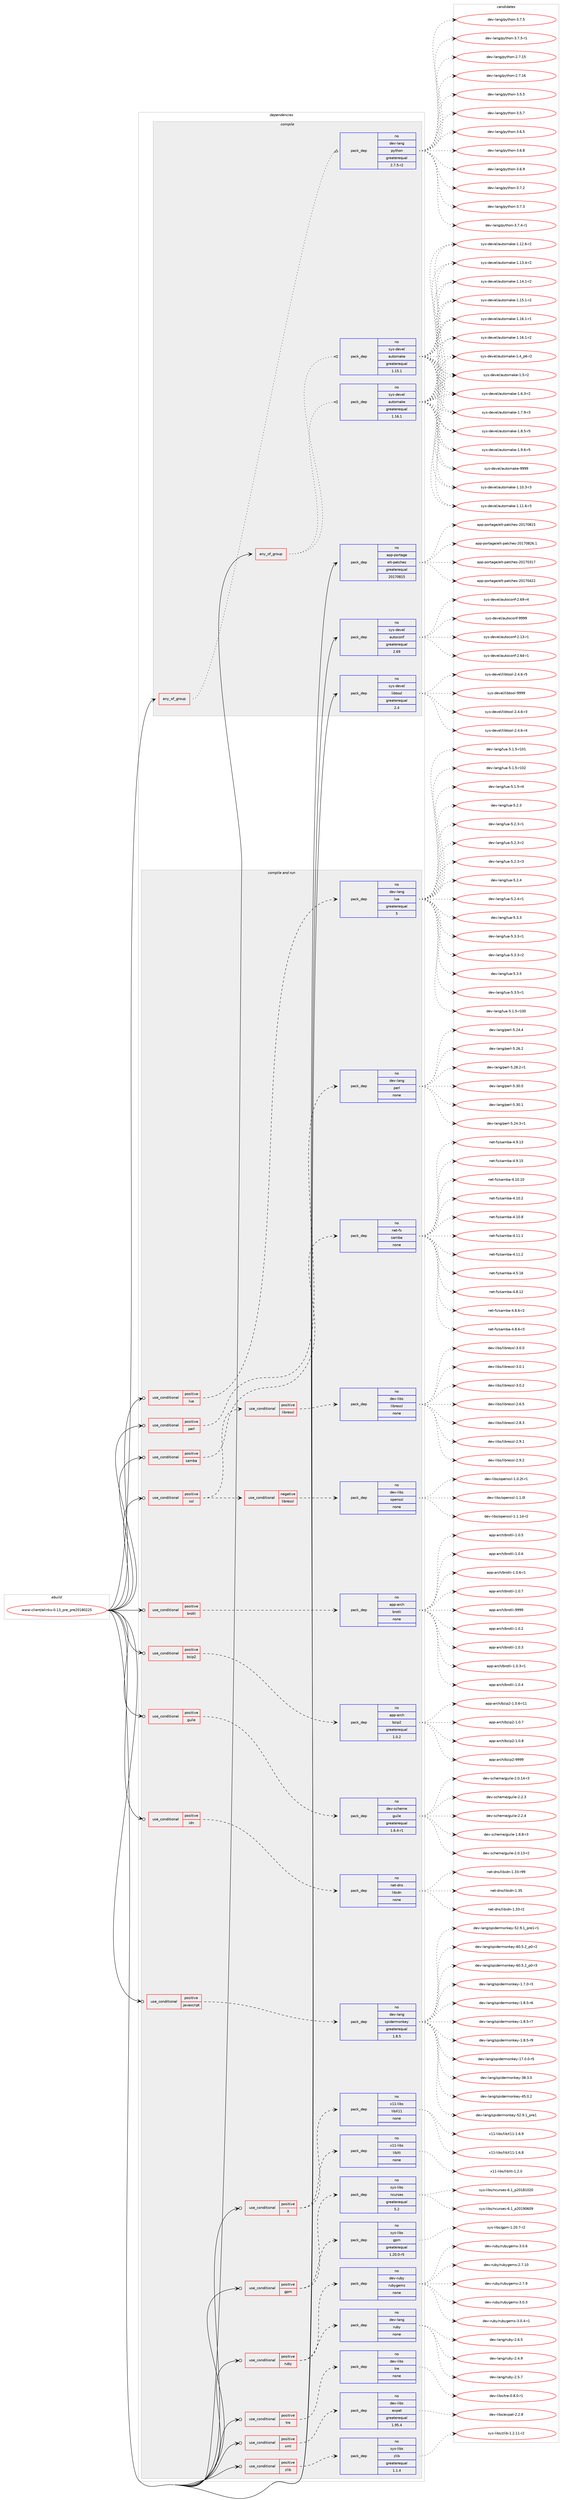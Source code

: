 digraph prolog {

# *************
# Graph options
# *************

newrank=true;
concentrate=true;
compound=true;
graph [rankdir=LR,fontname=Helvetica,fontsize=10,ranksep=1.5];#, ranksep=2.5, nodesep=0.2];
edge  [arrowhead=vee];
node  [fontname=Helvetica,fontsize=10];

# **********
# The ebuild
# **********

subgraph cluster_leftcol {
color=gray;
rank=same;
label=<<i>ebuild</i>>;
id [label="www-client/elinks-0.13_pre_pre20180225", color=red, width=4, href="../www-client/elinks-0.13_pre_pre20180225.svg"];
}

# ****************
# The dependencies
# ****************

subgraph cluster_midcol {
color=gray;
label=<<i>dependencies</i>>;
subgraph cluster_compile {
fillcolor="#eeeeee";
style=filled;
label=<<i>compile</i>>;
subgraph any15753 {
dependency906958 [label=<<TABLE BORDER="0" CELLBORDER="1" CELLSPACING="0" CELLPADDING="4"><TR><TD CELLPADDING="10">any_of_group</TD></TR></TABLE>>, shape=none, color=red];subgraph pack673259 {
dependency906959 [label=<<TABLE BORDER="0" CELLBORDER="1" CELLSPACING="0" CELLPADDING="4" WIDTH="220"><TR><TD ROWSPAN="6" CELLPADDING="30">pack_dep</TD></TR><TR><TD WIDTH="110">no</TD></TR><TR><TD>dev-lang</TD></TR><TR><TD>python</TD></TR><TR><TD>greaterequal</TD></TR><TR><TD>2.7.5-r2</TD></TR></TABLE>>, shape=none, color=blue];
}
dependency906958:e -> dependency906959:w [weight=20,style="dotted",arrowhead="oinv"];
}
id:e -> dependency906958:w [weight=20,style="solid",arrowhead="vee"];
subgraph any15754 {
dependency906960 [label=<<TABLE BORDER="0" CELLBORDER="1" CELLSPACING="0" CELLPADDING="4"><TR><TD CELLPADDING="10">any_of_group</TD></TR></TABLE>>, shape=none, color=red];subgraph pack673260 {
dependency906961 [label=<<TABLE BORDER="0" CELLBORDER="1" CELLSPACING="0" CELLPADDING="4" WIDTH="220"><TR><TD ROWSPAN="6" CELLPADDING="30">pack_dep</TD></TR><TR><TD WIDTH="110">no</TD></TR><TR><TD>sys-devel</TD></TR><TR><TD>automake</TD></TR><TR><TD>greaterequal</TD></TR><TR><TD>1.16.1</TD></TR></TABLE>>, shape=none, color=blue];
}
dependency906960:e -> dependency906961:w [weight=20,style="dotted",arrowhead="oinv"];
subgraph pack673261 {
dependency906962 [label=<<TABLE BORDER="0" CELLBORDER="1" CELLSPACING="0" CELLPADDING="4" WIDTH="220"><TR><TD ROWSPAN="6" CELLPADDING="30">pack_dep</TD></TR><TR><TD WIDTH="110">no</TD></TR><TR><TD>sys-devel</TD></TR><TR><TD>automake</TD></TR><TR><TD>greaterequal</TD></TR><TR><TD>1.15.1</TD></TR></TABLE>>, shape=none, color=blue];
}
dependency906960:e -> dependency906962:w [weight=20,style="dotted",arrowhead="oinv"];
}
id:e -> dependency906960:w [weight=20,style="solid",arrowhead="vee"];
subgraph pack673262 {
dependency906963 [label=<<TABLE BORDER="0" CELLBORDER="1" CELLSPACING="0" CELLPADDING="4" WIDTH="220"><TR><TD ROWSPAN="6" CELLPADDING="30">pack_dep</TD></TR><TR><TD WIDTH="110">no</TD></TR><TR><TD>app-portage</TD></TR><TR><TD>elt-patches</TD></TR><TR><TD>greaterequal</TD></TR><TR><TD>20170815</TD></TR></TABLE>>, shape=none, color=blue];
}
id:e -> dependency906963:w [weight=20,style="solid",arrowhead="vee"];
subgraph pack673263 {
dependency906964 [label=<<TABLE BORDER="0" CELLBORDER="1" CELLSPACING="0" CELLPADDING="4" WIDTH="220"><TR><TD ROWSPAN="6" CELLPADDING="30">pack_dep</TD></TR><TR><TD WIDTH="110">no</TD></TR><TR><TD>sys-devel</TD></TR><TR><TD>autoconf</TD></TR><TR><TD>greaterequal</TD></TR><TR><TD>2.69</TD></TR></TABLE>>, shape=none, color=blue];
}
id:e -> dependency906964:w [weight=20,style="solid",arrowhead="vee"];
subgraph pack673264 {
dependency906965 [label=<<TABLE BORDER="0" CELLBORDER="1" CELLSPACING="0" CELLPADDING="4" WIDTH="220"><TR><TD ROWSPAN="6" CELLPADDING="30">pack_dep</TD></TR><TR><TD WIDTH="110">no</TD></TR><TR><TD>sys-devel</TD></TR><TR><TD>libtool</TD></TR><TR><TD>greaterequal</TD></TR><TR><TD>2.4</TD></TR></TABLE>>, shape=none, color=blue];
}
id:e -> dependency906965:w [weight=20,style="solid",arrowhead="vee"];
}
subgraph cluster_compileandrun {
fillcolor="#eeeeee";
style=filled;
label=<<i>compile and run</i>>;
subgraph cond217378 {
dependency906966 [label=<<TABLE BORDER="0" CELLBORDER="1" CELLSPACING="0" CELLPADDING="4"><TR><TD ROWSPAN="3" CELLPADDING="10">use_conditional</TD></TR><TR><TD>positive</TD></TR><TR><TD>X</TD></TR></TABLE>>, shape=none, color=red];
subgraph pack673265 {
dependency906967 [label=<<TABLE BORDER="0" CELLBORDER="1" CELLSPACING="0" CELLPADDING="4" WIDTH="220"><TR><TD ROWSPAN="6" CELLPADDING="30">pack_dep</TD></TR><TR><TD WIDTH="110">no</TD></TR><TR><TD>x11-libs</TD></TR><TR><TD>libX11</TD></TR><TR><TD>none</TD></TR><TR><TD></TD></TR></TABLE>>, shape=none, color=blue];
}
dependency906966:e -> dependency906967:w [weight=20,style="dashed",arrowhead="vee"];
subgraph pack673266 {
dependency906968 [label=<<TABLE BORDER="0" CELLBORDER="1" CELLSPACING="0" CELLPADDING="4" WIDTH="220"><TR><TD ROWSPAN="6" CELLPADDING="30">pack_dep</TD></TR><TR><TD WIDTH="110">no</TD></TR><TR><TD>x11-libs</TD></TR><TR><TD>libXt</TD></TR><TR><TD>none</TD></TR><TR><TD></TD></TR></TABLE>>, shape=none, color=blue];
}
dependency906966:e -> dependency906968:w [weight=20,style="dashed",arrowhead="vee"];
}
id:e -> dependency906966:w [weight=20,style="solid",arrowhead="odotvee"];
subgraph cond217379 {
dependency906969 [label=<<TABLE BORDER="0" CELLBORDER="1" CELLSPACING="0" CELLPADDING="4"><TR><TD ROWSPAN="3" CELLPADDING="10">use_conditional</TD></TR><TR><TD>positive</TD></TR><TR><TD>brotli</TD></TR></TABLE>>, shape=none, color=red];
subgraph pack673267 {
dependency906970 [label=<<TABLE BORDER="0" CELLBORDER="1" CELLSPACING="0" CELLPADDING="4" WIDTH="220"><TR><TD ROWSPAN="6" CELLPADDING="30">pack_dep</TD></TR><TR><TD WIDTH="110">no</TD></TR><TR><TD>app-arch</TD></TR><TR><TD>brotli</TD></TR><TR><TD>none</TD></TR><TR><TD></TD></TR></TABLE>>, shape=none, color=blue];
}
dependency906969:e -> dependency906970:w [weight=20,style="dashed",arrowhead="vee"];
}
id:e -> dependency906969:w [weight=20,style="solid",arrowhead="odotvee"];
subgraph cond217380 {
dependency906971 [label=<<TABLE BORDER="0" CELLBORDER="1" CELLSPACING="0" CELLPADDING="4"><TR><TD ROWSPAN="3" CELLPADDING="10">use_conditional</TD></TR><TR><TD>positive</TD></TR><TR><TD>bzip2</TD></TR></TABLE>>, shape=none, color=red];
subgraph pack673268 {
dependency906972 [label=<<TABLE BORDER="0" CELLBORDER="1" CELLSPACING="0" CELLPADDING="4" WIDTH="220"><TR><TD ROWSPAN="6" CELLPADDING="30">pack_dep</TD></TR><TR><TD WIDTH="110">no</TD></TR><TR><TD>app-arch</TD></TR><TR><TD>bzip2</TD></TR><TR><TD>greaterequal</TD></TR><TR><TD>1.0.2</TD></TR></TABLE>>, shape=none, color=blue];
}
dependency906971:e -> dependency906972:w [weight=20,style="dashed",arrowhead="vee"];
}
id:e -> dependency906971:w [weight=20,style="solid",arrowhead="odotvee"];
subgraph cond217381 {
dependency906973 [label=<<TABLE BORDER="0" CELLBORDER="1" CELLSPACING="0" CELLPADDING="4"><TR><TD ROWSPAN="3" CELLPADDING="10">use_conditional</TD></TR><TR><TD>positive</TD></TR><TR><TD>gpm</TD></TR></TABLE>>, shape=none, color=red];
subgraph pack673269 {
dependency906974 [label=<<TABLE BORDER="0" CELLBORDER="1" CELLSPACING="0" CELLPADDING="4" WIDTH="220"><TR><TD ROWSPAN="6" CELLPADDING="30">pack_dep</TD></TR><TR><TD WIDTH="110">no</TD></TR><TR><TD>sys-libs</TD></TR><TR><TD>ncurses</TD></TR><TR><TD>greaterequal</TD></TR><TR><TD>5.2</TD></TR></TABLE>>, shape=none, color=blue];
}
dependency906973:e -> dependency906974:w [weight=20,style="dashed",arrowhead="vee"];
subgraph pack673270 {
dependency906975 [label=<<TABLE BORDER="0" CELLBORDER="1" CELLSPACING="0" CELLPADDING="4" WIDTH="220"><TR><TD ROWSPAN="6" CELLPADDING="30">pack_dep</TD></TR><TR><TD WIDTH="110">no</TD></TR><TR><TD>sys-libs</TD></TR><TR><TD>gpm</TD></TR><TR><TD>greaterequal</TD></TR><TR><TD>1.20.0-r5</TD></TR></TABLE>>, shape=none, color=blue];
}
dependency906973:e -> dependency906975:w [weight=20,style="dashed",arrowhead="vee"];
}
id:e -> dependency906973:w [weight=20,style="solid",arrowhead="odotvee"];
subgraph cond217382 {
dependency906976 [label=<<TABLE BORDER="0" CELLBORDER="1" CELLSPACING="0" CELLPADDING="4"><TR><TD ROWSPAN="3" CELLPADDING="10">use_conditional</TD></TR><TR><TD>positive</TD></TR><TR><TD>guile</TD></TR></TABLE>>, shape=none, color=red];
subgraph pack673271 {
dependency906977 [label=<<TABLE BORDER="0" CELLBORDER="1" CELLSPACING="0" CELLPADDING="4" WIDTH="220"><TR><TD ROWSPAN="6" CELLPADDING="30">pack_dep</TD></TR><TR><TD WIDTH="110">no</TD></TR><TR><TD>dev-scheme</TD></TR><TR><TD>guile</TD></TR><TR><TD>greaterequal</TD></TR><TR><TD>1.6.4-r1</TD></TR></TABLE>>, shape=none, color=blue];
}
dependency906976:e -> dependency906977:w [weight=20,style="dashed",arrowhead="vee"];
}
id:e -> dependency906976:w [weight=20,style="solid",arrowhead="odotvee"];
subgraph cond217383 {
dependency906978 [label=<<TABLE BORDER="0" CELLBORDER="1" CELLSPACING="0" CELLPADDING="4"><TR><TD ROWSPAN="3" CELLPADDING="10">use_conditional</TD></TR><TR><TD>positive</TD></TR><TR><TD>idn</TD></TR></TABLE>>, shape=none, color=red];
subgraph pack673272 {
dependency906979 [label=<<TABLE BORDER="0" CELLBORDER="1" CELLSPACING="0" CELLPADDING="4" WIDTH="220"><TR><TD ROWSPAN="6" CELLPADDING="30">pack_dep</TD></TR><TR><TD WIDTH="110">no</TD></TR><TR><TD>net-dns</TD></TR><TR><TD>libidn</TD></TR><TR><TD>none</TD></TR><TR><TD></TD></TR></TABLE>>, shape=none, color=blue];
}
dependency906978:e -> dependency906979:w [weight=20,style="dashed",arrowhead="vee"];
}
id:e -> dependency906978:w [weight=20,style="solid",arrowhead="odotvee"];
subgraph cond217384 {
dependency906980 [label=<<TABLE BORDER="0" CELLBORDER="1" CELLSPACING="0" CELLPADDING="4"><TR><TD ROWSPAN="3" CELLPADDING="10">use_conditional</TD></TR><TR><TD>positive</TD></TR><TR><TD>javascript</TD></TR></TABLE>>, shape=none, color=red];
subgraph pack673273 {
dependency906981 [label=<<TABLE BORDER="0" CELLBORDER="1" CELLSPACING="0" CELLPADDING="4" WIDTH="220"><TR><TD ROWSPAN="6" CELLPADDING="30">pack_dep</TD></TR><TR><TD WIDTH="110">no</TD></TR><TR><TD>dev-lang</TD></TR><TR><TD>spidermonkey</TD></TR><TR><TD>greaterequal</TD></TR><TR><TD>1.8.5</TD></TR></TABLE>>, shape=none, color=blue];
}
dependency906980:e -> dependency906981:w [weight=20,style="dashed",arrowhead="vee"];
}
id:e -> dependency906980:w [weight=20,style="solid",arrowhead="odotvee"];
subgraph cond217385 {
dependency906982 [label=<<TABLE BORDER="0" CELLBORDER="1" CELLSPACING="0" CELLPADDING="4"><TR><TD ROWSPAN="3" CELLPADDING="10">use_conditional</TD></TR><TR><TD>positive</TD></TR><TR><TD>lua</TD></TR></TABLE>>, shape=none, color=red];
subgraph pack673274 {
dependency906983 [label=<<TABLE BORDER="0" CELLBORDER="1" CELLSPACING="0" CELLPADDING="4" WIDTH="220"><TR><TD ROWSPAN="6" CELLPADDING="30">pack_dep</TD></TR><TR><TD WIDTH="110">no</TD></TR><TR><TD>dev-lang</TD></TR><TR><TD>lua</TD></TR><TR><TD>greaterequal</TD></TR><TR><TD>5</TD></TR></TABLE>>, shape=none, color=blue];
}
dependency906982:e -> dependency906983:w [weight=20,style="dashed",arrowhead="vee"];
}
id:e -> dependency906982:w [weight=20,style="solid",arrowhead="odotvee"];
subgraph cond217386 {
dependency906984 [label=<<TABLE BORDER="0" CELLBORDER="1" CELLSPACING="0" CELLPADDING="4"><TR><TD ROWSPAN="3" CELLPADDING="10">use_conditional</TD></TR><TR><TD>positive</TD></TR><TR><TD>perl</TD></TR></TABLE>>, shape=none, color=red];
subgraph pack673275 {
dependency906985 [label=<<TABLE BORDER="0" CELLBORDER="1" CELLSPACING="0" CELLPADDING="4" WIDTH="220"><TR><TD ROWSPAN="6" CELLPADDING="30">pack_dep</TD></TR><TR><TD WIDTH="110">no</TD></TR><TR><TD>dev-lang</TD></TR><TR><TD>perl</TD></TR><TR><TD>none</TD></TR><TR><TD></TD></TR></TABLE>>, shape=none, color=blue];
}
dependency906984:e -> dependency906985:w [weight=20,style="dashed",arrowhead="vee"];
}
id:e -> dependency906984:w [weight=20,style="solid",arrowhead="odotvee"];
subgraph cond217387 {
dependency906986 [label=<<TABLE BORDER="0" CELLBORDER="1" CELLSPACING="0" CELLPADDING="4"><TR><TD ROWSPAN="3" CELLPADDING="10">use_conditional</TD></TR><TR><TD>positive</TD></TR><TR><TD>ruby</TD></TR></TABLE>>, shape=none, color=red];
subgraph pack673276 {
dependency906987 [label=<<TABLE BORDER="0" CELLBORDER="1" CELLSPACING="0" CELLPADDING="4" WIDTH="220"><TR><TD ROWSPAN="6" CELLPADDING="30">pack_dep</TD></TR><TR><TD WIDTH="110">no</TD></TR><TR><TD>dev-lang</TD></TR><TR><TD>ruby</TD></TR><TR><TD>none</TD></TR><TR><TD></TD></TR></TABLE>>, shape=none, color=blue];
}
dependency906986:e -> dependency906987:w [weight=20,style="dashed",arrowhead="vee"];
subgraph pack673277 {
dependency906988 [label=<<TABLE BORDER="0" CELLBORDER="1" CELLSPACING="0" CELLPADDING="4" WIDTH="220"><TR><TD ROWSPAN="6" CELLPADDING="30">pack_dep</TD></TR><TR><TD WIDTH="110">no</TD></TR><TR><TD>dev-ruby</TD></TR><TR><TD>rubygems</TD></TR><TR><TD>none</TD></TR><TR><TD></TD></TR></TABLE>>, shape=none, color=blue];
}
dependency906986:e -> dependency906988:w [weight=20,style="dashed",arrowhead="vee"];
}
id:e -> dependency906986:w [weight=20,style="solid",arrowhead="odotvee"];
subgraph cond217388 {
dependency906989 [label=<<TABLE BORDER="0" CELLBORDER="1" CELLSPACING="0" CELLPADDING="4"><TR><TD ROWSPAN="3" CELLPADDING="10">use_conditional</TD></TR><TR><TD>positive</TD></TR><TR><TD>samba</TD></TR></TABLE>>, shape=none, color=red];
subgraph pack673278 {
dependency906990 [label=<<TABLE BORDER="0" CELLBORDER="1" CELLSPACING="0" CELLPADDING="4" WIDTH="220"><TR><TD ROWSPAN="6" CELLPADDING="30">pack_dep</TD></TR><TR><TD WIDTH="110">no</TD></TR><TR><TD>net-fs</TD></TR><TR><TD>samba</TD></TR><TR><TD>none</TD></TR><TR><TD></TD></TR></TABLE>>, shape=none, color=blue];
}
dependency906989:e -> dependency906990:w [weight=20,style="dashed",arrowhead="vee"];
}
id:e -> dependency906989:w [weight=20,style="solid",arrowhead="odotvee"];
subgraph cond217389 {
dependency906991 [label=<<TABLE BORDER="0" CELLBORDER="1" CELLSPACING="0" CELLPADDING="4"><TR><TD ROWSPAN="3" CELLPADDING="10">use_conditional</TD></TR><TR><TD>positive</TD></TR><TR><TD>ssl</TD></TR></TABLE>>, shape=none, color=red];
subgraph cond217390 {
dependency906992 [label=<<TABLE BORDER="0" CELLBORDER="1" CELLSPACING="0" CELLPADDING="4"><TR><TD ROWSPAN="3" CELLPADDING="10">use_conditional</TD></TR><TR><TD>negative</TD></TR><TR><TD>libressl</TD></TR></TABLE>>, shape=none, color=red];
subgraph pack673279 {
dependency906993 [label=<<TABLE BORDER="0" CELLBORDER="1" CELLSPACING="0" CELLPADDING="4" WIDTH="220"><TR><TD ROWSPAN="6" CELLPADDING="30">pack_dep</TD></TR><TR><TD WIDTH="110">no</TD></TR><TR><TD>dev-libs</TD></TR><TR><TD>openssl</TD></TR><TR><TD>none</TD></TR><TR><TD></TD></TR></TABLE>>, shape=none, color=blue];
}
dependency906992:e -> dependency906993:w [weight=20,style="dashed",arrowhead="vee"];
}
dependency906991:e -> dependency906992:w [weight=20,style="dashed",arrowhead="vee"];
subgraph cond217391 {
dependency906994 [label=<<TABLE BORDER="0" CELLBORDER="1" CELLSPACING="0" CELLPADDING="4"><TR><TD ROWSPAN="3" CELLPADDING="10">use_conditional</TD></TR><TR><TD>positive</TD></TR><TR><TD>libressl</TD></TR></TABLE>>, shape=none, color=red];
subgraph pack673280 {
dependency906995 [label=<<TABLE BORDER="0" CELLBORDER="1" CELLSPACING="0" CELLPADDING="4" WIDTH="220"><TR><TD ROWSPAN="6" CELLPADDING="30">pack_dep</TD></TR><TR><TD WIDTH="110">no</TD></TR><TR><TD>dev-libs</TD></TR><TR><TD>libressl</TD></TR><TR><TD>none</TD></TR><TR><TD></TD></TR></TABLE>>, shape=none, color=blue];
}
dependency906994:e -> dependency906995:w [weight=20,style="dashed",arrowhead="vee"];
}
dependency906991:e -> dependency906994:w [weight=20,style="dashed",arrowhead="vee"];
}
id:e -> dependency906991:w [weight=20,style="solid",arrowhead="odotvee"];
subgraph cond217392 {
dependency906996 [label=<<TABLE BORDER="0" CELLBORDER="1" CELLSPACING="0" CELLPADDING="4"><TR><TD ROWSPAN="3" CELLPADDING="10">use_conditional</TD></TR><TR><TD>positive</TD></TR><TR><TD>tre</TD></TR></TABLE>>, shape=none, color=red];
subgraph pack673281 {
dependency906997 [label=<<TABLE BORDER="0" CELLBORDER="1" CELLSPACING="0" CELLPADDING="4" WIDTH="220"><TR><TD ROWSPAN="6" CELLPADDING="30">pack_dep</TD></TR><TR><TD WIDTH="110">no</TD></TR><TR><TD>dev-libs</TD></TR><TR><TD>tre</TD></TR><TR><TD>none</TD></TR><TR><TD></TD></TR></TABLE>>, shape=none, color=blue];
}
dependency906996:e -> dependency906997:w [weight=20,style="dashed",arrowhead="vee"];
}
id:e -> dependency906996:w [weight=20,style="solid",arrowhead="odotvee"];
subgraph cond217393 {
dependency906998 [label=<<TABLE BORDER="0" CELLBORDER="1" CELLSPACING="0" CELLPADDING="4"><TR><TD ROWSPAN="3" CELLPADDING="10">use_conditional</TD></TR><TR><TD>positive</TD></TR><TR><TD>xml</TD></TR></TABLE>>, shape=none, color=red];
subgraph pack673282 {
dependency906999 [label=<<TABLE BORDER="0" CELLBORDER="1" CELLSPACING="0" CELLPADDING="4" WIDTH="220"><TR><TD ROWSPAN="6" CELLPADDING="30">pack_dep</TD></TR><TR><TD WIDTH="110">no</TD></TR><TR><TD>dev-libs</TD></TR><TR><TD>expat</TD></TR><TR><TD>greaterequal</TD></TR><TR><TD>1.95.4</TD></TR></TABLE>>, shape=none, color=blue];
}
dependency906998:e -> dependency906999:w [weight=20,style="dashed",arrowhead="vee"];
}
id:e -> dependency906998:w [weight=20,style="solid",arrowhead="odotvee"];
subgraph cond217394 {
dependency907000 [label=<<TABLE BORDER="0" CELLBORDER="1" CELLSPACING="0" CELLPADDING="4"><TR><TD ROWSPAN="3" CELLPADDING="10">use_conditional</TD></TR><TR><TD>positive</TD></TR><TR><TD>zlib</TD></TR></TABLE>>, shape=none, color=red];
subgraph pack673283 {
dependency907001 [label=<<TABLE BORDER="0" CELLBORDER="1" CELLSPACING="0" CELLPADDING="4" WIDTH="220"><TR><TD ROWSPAN="6" CELLPADDING="30">pack_dep</TD></TR><TR><TD WIDTH="110">no</TD></TR><TR><TD>sys-libs</TD></TR><TR><TD>zlib</TD></TR><TR><TD>greaterequal</TD></TR><TR><TD>1.1.4</TD></TR></TABLE>>, shape=none, color=blue];
}
dependency907000:e -> dependency907001:w [weight=20,style="dashed",arrowhead="vee"];
}
id:e -> dependency907000:w [weight=20,style="solid",arrowhead="odotvee"];
}
subgraph cluster_run {
fillcolor="#eeeeee";
style=filled;
label=<<i>run</i>>;
}
}

# **************
# The candidates
# **************

subgraph cluster_choices {
rank=same;
color=gray;
label=<<i>candidates</i>>;

subgraph choice673259 {
color=black;
nodesep=1;
choice10010111845108971101034711212111610411111045504655464953 [label="dev-lang/python-2.7.15", color=red, width=4,href="../dev-lang/python-2.7.15.svg"];
choice10010111845108971101034711212111610411111045504655464954 [label="dev-lang/python-2.7.16", color=red, width=4,href="../dev-lang/python-2.7.16.svg"];
choice100101118451089711010347112121116104111110455146534653 [label="dev-lang/python-3.5.5", color=red, width=4,href="../dev-lang/python-3.5.5.svg"];
choice100101118451089711010347112121116104111110455146534655 [label="dev-lang/python-3.5.7", color=red, width=4,href="../dev-lang/python-3.5.7.svg"];
choice100101118451089711010347112121116104111110455146544653 [label="dev-lang/python-3.6.5", color=red, width=4,href="../dev-lang/python-3.6.5.svg"];
choice100101118451089711010347112121116104111110455146544656 [label="dev-lang/python-3.6.8", color=red, width=4,href="../dev-lang/python-3.6.8.svg"];
choice100101118451089711010347112121116104111110455146544657 [label="dev-lang/python-3.6.9", color=red, width=4,href="../dev-lang/python-3.6.9.svg"];
choice100101118451089711010347112121116104111110455146554650 [label="dev-lang/python-3.7.2", color=red, width=4,href="../dev-lang/python-3.7.2.svg"];
choice100101118451089711010347112121116104111110455146554651 [label="dev-lang/python-3.7.3", color=red, width=4,href="../dev-lang/python-3.7.3.svg"];
choice1001011184510897110103471121211161041111104551465546524511449 [label="dev-lang/python-3.7.4-r1", color=red, width=4,href="../dev-lang/python-3.7.4-r1.svg"];
choice100101118451089711010347112121116104111110455146554653 [label="dev-lang/python-3.7.5", color=red, width=4,href="../dev-lang/python-3.7.5.svg"];
choice1001011184510897110103471121211161041111104551465546534511449 [label="dev-lang/python-3.7.5-r1", color=red, width=4,href="../dev-lang/python-3.7.5-r1.svg"];
dependency906959:e -> choice10010111845108971101034711212111610411111045504655464953:w [style=dotted,weight="100"];
dependency906959:e -> choice10010111845108971101034711212111610411111045504655464954:w [style=dotted,weight="100"];
dependency906959:e -> choice100101118451089711010347112121116104111110455146534653:w [style=dotted,weight="100"];
dependency906959:e -> choice100101118451089711010347112121116104111110455146534655:w [style=dotted,weight="100"];
dependency906959:e -> choice100101118451089711010347112121116104111110455146544653:w [style=dotted,weight="100"];
dependency906959:e -> choice100101118451089711010347112121116104111110455146544656:w [style=dotted,weight="100"];
dependency906959:e -> choice100101118451089711010347112121116104111110455146544657:w [style=dotted,weight="100"];
dependency906959:e -> choice100101118451089711010347112121116104111110455146554650:w [style=dotted,weight="100"];
dependency906959:e -> choice100101118451089711010347112121116104111110455146554651:w [style=dotted,weight="100"];
dependency906959:e -> choice1001011184510897110103471121211161041111104551465546524511449:w [style=dotted,weight="100"];
dependency906959:e -> choice100101118451089711010347112121116104111110455146554653:w [style=dotted,weight="100"];
dependency906959:e -> choice1001011184510897110103471121211161041111104551465546534511449:w [style=dotted,weight="100"];
}
subgraph choice673260 {
color=black;
nodesep=1;
choice11512111545100101118101108479711711611110997107101454946494846514511451 [label="sys-devel/automake-1.10.3-r3", color=red, width=4,href="../sys-devel/automake-1.10.3-r3.svg"];
choice11512111545100101118101108479711711611110997107101454946494946544511451 [label="sys-devel/automake-1.11.6-r3", color=red, width=4,href="../sys-devel/automake-1.11.6-r3.svg"];
choice11512111545100101118101108479711711611110997107101454946495046544511450 [label="sys-devel/automake-1.12.6-r2", color=red, width=4,href="../sys-devel/automake-1.12.6-r2.svg"];
choice11512111545100101118101108479711711611110997107101454946495146524511450 [label="sys-devel/automake-1.13.4-r2", color=red, width=4,href="../sys-devel/automake-1.13.4-r2.svg"];
choice11512111545100101118101108479711711611110997107101454946495246494511450 [label="sys-devel/automake-1.14.1-r2", color=red, width=4,href="../sys-devel/automake-1.14.1-r2.svg"];
choice11512111545100101118101108479711711611110997107101454946495346494511450 [label="sys-devel/automake-1.15.1-r2", color=red, width=4,href="../sys-devel/automake-1.15.1-r2.svg"];
choice11512111545100101118101108479711711611110997107101454946495446494511449 [label="sys-devel/automake-1.16.1-r1", color=red, width=4,href="../sys-devel/automake-1.16.1-r1.svg"];
choice11512111545100101118101108479711711611110997107101454946495446494511450 [label="sys-devel/automake-1.16.1-r2", color=red, width=4,href="../sys-devel/automake-1.16.1-r2.svg"];
choice115121115451001011181011084797117116111109971071014549465295112544511450 [label="sys-devel/automake-1.4_p6-r2", color=red, width=4,href="../sys-devel/automake-1.4_p6-r2.svg"];
choice11512111545100101118101108479711711611110997107101454946534511450 [label="sys-devel/automake-1.5-r2", color=red, width=4,href="../sys-devel/automake-1.5-r2.svg"];
choice115121115451001011181011084797117116111109971071014549465446514511450 [label="sys-devel/automake-1.6.3-r2", color=red, width=4,href="../sys-devel/automake-1.6.3-r2.svg"];
choice115121115451001011181011084797117116111109971071014549465546574511451 [label="sys-devel/automake-1.7.9-r3", color=red, width=4,href="../sys-devel/automake-1.7.9-r3.svg"];
choice115121115451001011181011084797117116111109971071014549465646534511453 [label="sys-devel/automake-1.8.5-r5", color=red, width=4,href="../sys-devel/automake-1.8.5-r5.svg"];
choice115121115451001011181011084797117116111109971071014549465746544511453 [label="sys-devel/automake-1.9.6-r5", color=red, width=4,href="../sys-devel/automake-1.9.6-r5.svg"];
choice115121115451001011181011084797117116111109971071014557575757 [label="sys-devel/automake-9999", color=red, width=4,href="../sys-devel/automake-9999.svg"];
dependency906961:e -> choice11512111545100101118101108479711711611110997107101454946494846514511451:w [style=dotted,weight="100"];
dependency906961:e -> choice11512111545100101118101108479711711611110997107101454946494946544511451:w [style=dotted,weight="100"];
dependency906961:e -> choice11512111545100101118101108479711711611110997107101454946495046544511450:w [style=dotted,weight="100"];
dependency906961:e -> choice11512111545100101118101108479711711611110997107101454946495146524511450:w [style=dotted,weight="100"];
dependency906961:e -> choice11512111545100101118101108479711711611110997107101454946495246494511450:w [style=dotted,weight="100"];
dependency906961:e -> choice11512111545100101118101108479711711611110997107101454946495346494511450:w [style=dotted,weight="100"];
dependency906961:e -> choice11512111545100101118101108479711711611110997107101454946495446494511449:w [style=dotted,weight="100"];
dependency906961:e -> choice11512111545100101118101108479711711611110997107101454946495446494511450:w [style=dotted,weight="100"];
dependency906961:e -> choice115121115451001011181011084797117116111109971071014549465295112544511450:w [style=dotted,weight="100"];
dependency906961:e -> choice11512111545100101118101108479711711611110997107101454946534511450:w [style=dotted,weight="100"];
dependency906961:e -> choice115121115451001011181011084797117116111109971071014549465446514511450:w [style=dotted,weight="100"];
dependency906961:e -> choice115121115451001011181011084797117116111109971071014549465546574511451:w [style=dotted,weight="100"];
dependency906961:e -> choice115121115451001011181011084797117116111109971071014549465646534511453:w [style=dotted,weight="100"];
dependency906961:e -> choice115121115451001011181011084797117116111109971071014549465746544511453:w [style=dotted,weight="100"];
dependency906961:e -> choice115121115451001011181011084797117116111109971071014557575757:w [style=dotted,weight="100"];
}
subgraph choice673261 {
color=black;
nodesep=1;
choice11512111545100101118101108479711711611110997107101454946494846514511451 [label="sys-devel/automake-1.10.3-r3", color=red, width=4,href="../sys-devel/automake-1.10.3-r3.svg"];
choice11512111545100101118101108479711711611110997107101454946494946544511451 [label="sys-devel/automake-1.11.6-r3", color=red, width=4,href="../sys-devel/automake-1.11.6-r3.svg"];
choice11512111545100101118101108479711711611110997107101454946495046544511450 [label="sys-devel/automake-1.12.6-r2", color=red, width=4,href="../sys-devel/automake-1.12.6-r2.svg"];
choice11512111545100101118101108479711711611110997107101454946495146524511450 [label="sys-devel/automake-1.13.4-r2", color=red, width=4,href="../sys-devel/automake-1.13.4-r2.svg"];
choice11512111545100101118101108479711711611110997107101454946495246494511450 [label="sys-devel/automake-1.14.1-r2", color=red, width=4,href="../sys-devel/automake-1.14.1-r2.svg"];
choice11512111545100101118101108479711711611110997107101454946495346494511450 [label="sys-devel/automake-1.15.1-r2", color=red, width=4,href="../sys-devel/automake-1.15.1-r2.svg"];
choice11512111545100101118101108479711711611110997107101454946495446494511449 [label="sys-devel/automake-1.16.1-r1", color=red, width=4,href="../sys-devel/automake-1.16.1-r1.svg"];
choice11512111545100101118101108479711711611110997107101454946495446494511450 [label="sys-devel/automake-1.16.1-r2", color=red, width=4,href="../sys-devel/automake-1.16.1-r2.svg"];
choice115121115451001011181011084797117116111109971071014549465295112544511450 [label="sys-devel/automake-1.4_p6-r2", color=red, width=4,href="../sys-devel/automake-1.4_p6-r2.svg"];
choice11512111545100101118101108479711711611110997107101454946534511450 [label="sys-devel/automake-1.5-r2", color=red, width=4,href="../sys-devel/automake-1.5-r2.svg"];
choice115121115451001011181011084797117116111109971071014549465446514511450 [label="sys-devel/automake-1.6.3-r2", color=red, width=4,href="../sys-devel/automake-1.6.3-r2.svg"];
choice115121115451001011181011084797117116111109971071014549465546574511451 [label="sys-devel/automake-1.7.9-r3", color=red, width=4,href="../sys-devel/automake-1.7.9-r3.svg"];
choice115121115451001011181011084797117116111109971071014549465646534511453 [label="sys-devel/automake-1.8.5-r5", color=red, width=4,href="../sys-devel/automake-1.8.5-r5.svg"];
choice115121115451001011181011084797117116111109971071014549465746544511453 [label="sys-devel/automake-1.9.6-r5", color=red, width=4,href="../sys-devel/automake-1.9.6-r5.svg"];
choice115121115451001011181011084797117116111109971071014557575757 [label="sys-devel/automake-9999", color=red, width=4,href="../sys-devel/automake-9999.svg"];
dependency906962:e -> choice11512111545100101118101108479711711611110997107101454946494846514511451:w [style=dotted,weight="100"];
dependency906962:e -> choice11512111545100101118101108479711711611110997107101454946494946544511451:w [style=dotted,weight="100"];
dependency906962:e -> choice11512111545100101118101108479711711611110997107101454946495046544511450:w [style=dotted,weight="100"];
dependency906962:e -> choice11512111545100101118101108479711711611110997107101454946495146524511450:w [style=dotted,weight="100"];
dependency906962:e -> choice11512111545100101118101108479711711611110997107101454946495246494511450:w [style=dotted,weight="100"];
dependency906962:e -> choice11512111545100101118101108479711711611110997107101454946495346494511450:w [style=dotted,weight="100"];
dependency906962:e -> choice11512111545100101118101108479711711611110997107101454946495446494511449:w [style=dotted,weight="100"];
dependency906962:e -> choice11512111545100101118101108479711711611110997107101454946495446494511450:w [style=dotted,weight="100"];
dependency906962:e -> choice115121115451001011181011084797117116111109971071014549465295112544511450:w [style=dotted,weight="100"];
dependency906962:e -> choice11512111545100101118101108479711711611110997107101454946534511450:w [style=dotted,weight="100"];
dependency906962:e -> choice115121115451001011181011084797117116111109971071014549465446514511450:w [style=dotted,weight="100"];
dependency906962:e -> choice115121115451001011181011084797117116111109971071014549465546574511451:w [style=dotted,weight="100"];
dependency906962:e -> choice115121115451001011181011084797117116111109971071014549465646534511453:w [style=dotted,weight="100"];
dependency906962:e -> choice115121115451001011181011084797117116111109971071014549465746544511453:w [style=dotted,weight="100"];
dependency906962:e -> choice115121115451001011181011084797117116111109971071014557575757:w [style=dotted,weight="100"];
}
subgraph choice673262 {
color=black;
nodesep=1;
choice97112112451121111141169710310147101108116451129711699104101115455048495548514955 [label="app-portage/elt-patches-20170317", color=red, width=4,href="../app-portage/elt-patches-20170317.svg"];
choice97112112451121111141169710310147101108116451129711699104101115455048495548525050 [label="app-portage/elt-patches-20170422", color=red, width=4,href="../app-portage/elt-patches-20170422.svg"];
choice97112112451121111141169710310147101108116451129711699104101115455048495548564953 [label="app-portage/elt-patches-20170815", color=red, width=4,href="../app-portage/elt-patches-20170815.svg"];
choice971121124511211111411697103101471011081164511297116991041011154550484955485650544649 [label="app-portage/elt-patches-20170826.1", color=red, width=4,href="../app-portage/elt-patches-20170826.1.svg"];
dependency906963:e -> choice97112112451121111141169710310147101108116451129711699104101115455048495548514955:w [style=dotted,weight="100"];
dependency906963:e -> choice97112112451121111141169710310147101108116451129711699104101115455048495548525050:w [style=dotted,weight="100"];
dependency906963:e -> choice97112112451121111141169710310147101108116451129711699104101115455048495548564953:w [style=dotted,weight="100"];
dependency906963:e -> choice971121124511211111411697103101471011081164511297116991041011154550484955485650544649:w [style=dotted,weight="100"];
}
subgraph choice673263 {
color=black;
nodesep=1;
choice1151211154510010111810110847971171161119911111010245504649514511449 [label="sys-devel/autoconf-2.13-r1", color=red, width=4,href="../sys-devel/autoconf-2.13-r1.svg"];
choice1151211154510010111810110847971171161119911111010245504654524511449 [label="sys-devel/autoconf-2.64-r1", color=red, width=4,href="../sys-devel/autoconf-2.64-r1.svg"];
choice1151211154510010111810110847971171161119911111010245504654574511452 [label="sys-devel/autoconf-2.69-r4", color=red, width=4,href="../sys-devel/autoconf-2.69-r4.svg"];
choice115121115451001011181011084797117116111991111101024557575757 [label="sys-devel/autoconf-9999", color=red, width=4,href="../sys-devel/autoconf-9999.svg"];
dependency906964:e -> choice1151211154510010111810110847971171161119911111010245504649514511449:w [style=dotted,weight="100"];
dependency906964:e -> choice1151211154510010111810110847971171161119911111010245504654524511449:w [style=dotted,weight="100"];
dependency906964:e -> choice1151211154510010111810110847971171161119911111010245504654574511452:w [style=dotted,weight="100"];
dependency906964:e -> choice115121115451001011181011084797117116111991111101024557575757:w [style=dotted,weight="100"];
}
subgraph choice673264 {
color=black;
nodesep=1;
choice1151211154510010111810110847108105981161111111084550465246544511451 [label="sys-devel/libtool-2.4.6-r3", color=red, width=4,href="../sys-devel/libtool-2.4.6-r3.svg"];
choice1151211154510010111810110847108105981161111111084550465246544511452 [label="sys-devel/libtool-2.4.6-r4", color=red, width=4,href="../sys-devel/libtool-2.4.6-r4.svg"];
choice1151211154510010111810110847108105981161111111084550465246544511453 [label="sys-devel/libtool-2.4.6-r5", color=red, width=4,href="../sys-devel/libtool-2.4.6-r5.svg"];
choice1151211154510010111810110847108105981161111111084557575757 [label="sys-devel/libtool-9999", color=red, width=4,href="../sys-devel/libtool-9999.svg"];
dependency906965:e -> choice1151211154510010111810110847108105981161111111084550465246544511451:w [style=dotted,weight="100"];
dependency906965:e -> choice1151211154510010111810110847108105981161111111084550465246544511452:w [style=dotted,weight="100"];
dependency906965:e -> choice1151211154510010111810110847108105981161111111084550465246544511453:w [style=dotted,weight="100"];
dependency906965:e -> choice1151211154510010111810110847108105981161111111084557575757:w [style=dotted,weight="100"];
}
subgraph choice673265 {
color=black;
nodesep=1;
choice120494945108105981154710810598884949454946544656 [label="x11-libs/libX11-1.6.8", color=red, width=4,href="../x11-libs/libX11-1.6.8.svg"];
choice120494945108105981154710810598884949454946544657 [label="x11-libs/libX11-1.6.9", color=red, width=4,href="../x11-libs/libX11-1.6.9.svg"];
dependency906967:e -> choice120494945108105981154710810598884949454946544656:w [style=dotted,weight="100"];
dependency906967:e -> choice120494945108105981154710810598884949454946544657:w [style=dotted,weight="100"];
}
subgraph choice673266 {
color=black;
nodesep=1;
choice12049494510810598115471081059888116454946504648 [label="x11-libs/libXt-1.2.0", color=red, width=4,href="../x11-libs/libXt-1.2.0.svg"];
dependency906968:e -> choice12049494510810598115471081059888116454946504648:w [style=dotted,weight="100"];
}
subgraph choice673267 {
color=black;
nodesep=1;
choice971121124597114991044798114111116108105454946484650 [label="app-arch/brotli-1.0.2", color=red, width=4,href="../app-arch/brotli-1.0.2.svg"];
choice971121124597114991044798114111116108105454946484651 [label="app-arch/brotli-1.0.3", color=red, width=4,href="../app-arch/brotli-1.0.3.svg"];
choice9711211245971149910447981141111161081054549464846514511449 [label="app-arch/brotli-1.0.3-r1", color=red, width=4,href="../app-arch/brotli-1.0.3-r1.svg"];
choice971121124597114991044798114111116108105454946484652 [label="app-arch/brotli-1.0.4", color=red, width=4,href="../app-arch/brotli-1.0.4.svg"];
choice971121124597114991044798114111116108105454946484653 [label="app-arch/brotli-1.0.5", color=red, width=4,href="../app-arch/brotli-1.0.5.svg"];
choice971121124597114991044798114111116108105454946484654 [label="app-arch/brotli-1.0.6", color=red, width=4,href="../app-arch/brotli-1.0.6.svg"];
choice9711211245971149910447981141111161081054549464846544511449 [label="app-arch/brotli-1.0.6-r1", color=red, width=4,href="../app-arch/brotli-1.0.6-r1.svg"];
choice971121124597114991044798114111116108105454946484655 [label="app-arch/brotli-1.0.7", color=red, width=4,href="../app-arch/brotli-1.0.7.svg"];
choice9711211245971149910447981141111161081054557575757 [label="app-arch/brotli-9999", color=red, width=4,href="../app-arch/brotli-9999.svg"];
dependency906970:e -> choice971121124597114991044798114111116108105454946484650:w [style=dotted,weight="100"];
dependency906970:e -> choice971121124597114991044798114111116108105454946484651:w [style=dotted,weight="100"];
dependency906970:e -> choice9711211245971149910447981141111161081054549464846514511449:w [style=dotted,weight="100"];
dependency906970:e -> choice971121124597114991044798114111116108105454946484652:w [style=dotted,weight="100"];
dependency906970:e -> choice971121124597114991044798114111116108105454946484653:w [style=dotted,weight="100"];
dependency906970:e -> choice971121124597114991044798114111116108105454946484654:w [style=dotted,weight="100"];
dependency906970:e -> choice9711211245971149910447981141111161081054549464846544511449:w [style=dotted,weight="100"];
dependency906970:e -> choice971121124597114991044798114111116108105454946484655:w [style=dotted,weight="100"];
dependency906970:e -> choice9711211245971149910447981141111161081054557575757:w [style=dotted,weight="100"];
}
subgraph choice673268 {
color=black;
nodesep=1;
choice97112112459711499104479812210511250454946484654451144949 [label="app-arch/bzip2-1.0.6-r11", color=red, width=4,href="../app-arch/bzip2-1.0.6-r11.svg"];
choice97112112459711499104479812210511250454946484655 [label="app-arch/bzip2-1.0.7", color=red, width=4,href="../app-arch/bzip2-1.0.7.svg"];
choice97112112459711499104479812210511250454946484656 [label="app-arch/bzip2-1.0.8", color=red, width=4,href="../app-arch/bzip2-1.0.8.svg"];
choice971121124597114991044798122105112504557575757 [label="app-arch/bzip2-9999", color=red, width=4,href="../app-arch/bzip2-9999.svg"];
dependency906972:e -> choice97112112459711499104479812210511250454946484654451144949:w [style=dotted,weight="100"];
dependency906972:e -> choice97112112459711499104479812210511250454946484655:w [style=dotted,weight="100"];
dependency906972:e -> choice97112112459711499104479812210511250454946484656:w [style=dotted,weight="100"];
dependency906972:e -> choice971121124597114991044798122105112504557575757:w [style=dotted,weight="100"];
}
subgraph choice673269 {
color=black;
nodesep=1;
choice1151211154510810598115471109911711411510111545544649951125048495649485048 [label="sys-libs/ncurses-6.1_p20181020", color=red, width=4,href="../sys-libs/ncurses-6.1_p20181020.svg"];
choice1151211154510810598115471109911711411510111545544649951125048495748544857 [label="sys-libs/ncurses-6.1_p20190609", color=red, width=4,href="../sys-libs/ncurses-6.1_p20190609.svg"];
dependency906974:e -> choice1151211154510810598115471109911711411510111545544649951125048495649485048:w [style=dotted,weight="100"];
dependency906974:e -> choice1151211154510810598115471109911711411510111545544649951125048495748544857:w [style=dotted,weight="100"];
}
subgraph choice673270 {
color=black;
nodesep=1;
choice115121115451081059811547103112109454946504846554511450 [label="sys-libs/gpm-1.20.7-r2", color=red, width=4,href="../sys-libs/gpm-1.20.7-r2.svg"];
dependency906975:e -> choice115121115451081059811547103112109454946504846554511450:w [style=dotted,weight="100"];
}
subgraph choice673271 {
color=black;
nodesep=1;
choice1001011184511599104101109101471031171051081014549465646564511451 [label="dev-scheme/guile-1.8.8-r3", color=red, width=4,href="../dev-scheme/guile-1.8.8-r3.svg"];
choice100101118451159910410110910147103117105108101455046484649514511450 [label="dev-scheme/guile-2.0.13-r2", color=red, width=4,href="../dev-scheme/guile-2.0.13-r2.svg"];
choice100101118451159910410110910147103117105108101455046484649524511451 [label="dev-scheme/guile-2.0.14-r3", color=red, width=4,href="../dev-scheme/guile-2.0.14-r3.svg"];
choice100101118451159910410110910147103117105108101455046504651 [label="dev-scheme/guile-2.2.3", color=red, width=4,href="../dev-scheme/guile-2.2.3.svg"];
choice100101118451159910410110910147103117105108101455046504652 [label="dev-scheme/guile-2.2.4", color=red, width=4,href="../dev-scheme/guile-2.2.4.svg"];
dependency906977:e -> choice1001011184511599104101109101471031171051081014549465646564511451:w [style=dotted,weight="100"];
dependency906977:e -> choice100101118451159910410110910147103117105108101455046484649514511450:w [style=dotted,weight="100"];
dependency906977:e -> choice100101118451159910410110910147103117105108101455046484649524511451:w [style=dotted,weight="100"];
dependency906977:e -> choice100101118451159910410110910147103117105108101455046504651:w [style=dotted,weight="100"];
dependency906977:e -> choice100101118451159910410110910147103117105108101455046504652:w [style=dotted,weight="100"];
}
subgraph choice673272 {
color=black;
nodesep=1;
choice11010111645100110115471081059810510011045494651514511450 [label="net-dns/libidn-1.33-r2", color=red, width=4,href="../net-dns/libidn-1.33-r2.svg"];
choice1101011164510011011547108105981051001104549465151451145757 [label="net-dns/libidn-1.33-r99", color=red, width=4,href="../net-dns/libidn-1.33-r99.svg"];
choice1101011164510011011547108105981051001104549465153 [label="net-dns/libidn-1.35", color=red, width=4,href="../net-dns/libidn-1.35.svg"];
dependency906979:e -> choice11010111645100110115471081059810510011045494651514511450:w [style=dotted,weight="100"];
dependency906979:e -> choice1101011164510011011547108105981051001104549465151451145757:w [style=dotted,weight="100"];
dependency906979:e -> choice1101011164510011011547108105981051001104549465153:w [style=dotted,weight="100"];
}
subgraph choice673273 {
color=black;
nodesep=1;
choice1001011184510897110103471151121051001011141091111101071011214549465546484511451 [label="dev-lang/spidermonkey-1.7.0-r3", color=red, width=4,href="../dev-lang/spidermonkey-1.7.0-r3.svg"];
choice1001011184510897110103471151121051001011141091111101071011214549465646534511454 [label="dev-lang/spidermonkey-1.8.5-r6", color=red, width=4,href="../dev-lang/spidermonkey-1.8.5-r6.svg"];
choice1001011184510897110103471151121051001011141091111101071011214549465646534511455 [label="dev-lang/spidermonkey-1.8.5-r7", color=red, width=4,href="../dev-lang/spidermonkey-1.8.5-r7.svg"];
choice1001011184510897110103471151121051001011141091111101071011214549465646534511457 [label="dev-lang/spidermonkey-1.8.5-r9", color=red, width=4,href="../dev-lang/spidermonkey-1.8.5-r9.svg"];
choice100101118451089711010347115112105100101114109111110107101121454955464846484511453 [label="dev-lang/spidermonkey-17.0.0-r5", color=red, width=4,href="../dev-lang/spidermonkey-17.0.0-r5.svg"];
choice10010111845108971101034711511210510010111410911111010710112145515646514648 [label="dev-lang/spidermonkey-38.3.0", color=red, width=4,href="../dev-lang/spidermonkey-38.3.0.svg"];
choice10010111845108971101034711511210510010111410911111010710112145525346484650 [label="dev-lang/spidermonkey-45.0.2", color=red, width=4,href="../dev-lang/spidermonkey-45.0.2.svg"];
choice100101118451089711010347115112105100101114109111110107101121455350465746499511211410149 [label="dev-lang/spidermonkey-52.9.1_pre1", color=red, width=4,href="../dev-lang/spidermonkey-52.9.1_pre1.svg"];
choice1001011184510897110103471151121051001011141091111101071011214553504657464995112114101494511449 [label="dev-lang/spidermonkey-52.9.1_pre1-r1", color=red, width=4,href="../dev-lang/spidermonkey-52.9.1_pre1-r1.svg"];
choice1001011184510897110103471151121051001011141091111101071011214554484653465095112484511450 [label="dev-lang/spidermonkey-60.5.2_p0-r2", color=red, width=4,href="../dev-lang/spidermonkey-60.5.2_p0-r2.svg"];
choice1001011184510897110103471151121051001011141091111101071011214554484653465095112484511451 [label="dev-lang/spidermonkey-60.5.2_p0-r3", color=red, width=4,href="../dev-lang/spidermonkey-60.5.2_p0-r3.svg"];
dependency906981:e -> choice1001011184510897110103471151121051001011141091111101071011214549465546484511451:w [style=dotted,weight="100"];
dependency906981:e -> choice1001011184510897110103471151121051001011141091111101071011214549465646534511454:w [style=dotted,weight="100"];
dependency906981:e -> choice1001011184510897110103471151121051001011141091111101071011214549465646534511455:w [style=dotted,weight="100"];
dependency906981:e -> choice1001011184510897110103471151121051001011141091111101071011214549465646534511457:w [style=dotted,weight="100"];
dependency906981:e -> choice100101118451089711010347115112105100101114109111110107101121454955464846484511453:w [style=dotted,weight="100"];
dependency906981:e -> choice10010111845108971101034711511210510010111410911111010710112145515646514648:w [style=dotted,weight="100"];
dependency906981:e -> choice10010111845108971101034711511210510010111410911111010710112145525346484650:w [style=dotted,weight="100"];
dependency906981:e -> choice100101118451089711010347115112105100101114109111110107101121455350465746499511211410149:w [style=dotted,weight="100"];
dependency906981:e -> choice1001011184510897110103471151121051001011141091111101071011214553504657464995112114101494511449:w [style=dotted,weight="100"];
dependency906981:e -> choice1001011184510897110103471151121051001011141091111101071011214554484653465095112484511450:w [style=dotted,weight="100"];
dependency906981:e -> choice1001011184510897110103471151121051001011141091111101071011214554484653465095112484511451:w [style=dotted,weight="100"];
}
subgraph choice673274 {
color=black;
nodesep=1;
choice1001011184510897110103471081179745534649465345114494848 [label="dev-lang/lua-5.1.5-r100", color=red, width=4,href="../dev-lang/lua-5.1.5-r100.svg"];
choice1001011184510897110103471081179745534649465345114494849 [label="dev-lang/lua-5.1.5-r101", color=red, width=4,href="../dev-lang/lua-5.1.5-r101.svg"];
choice1001011184510897110103471081179745534649465345114494850 [label="dev-lang/lua-5.1.5-r102", color=red, width=4,href="../dev-lang/lua-5.1.5-r102.svg"];
choice100101118451089711010347108117974553464946534511452 [label="dev-lang/lua-5.1.5-r4", color=red, width=4,href="../dev-lang/lua-5.1.5-r4.svg"];
choice10010111845108971101034710811797455346504651 [label="dev-lang/lua-5.2.3", color=red, width=4,href="../dev-lang/lua-5.2.3.svg"];
choice100101118451089711010347108117974553465046514511449 [label="dev-lang/lua-5.2.3-r1", color=red, width=4,href="../dev-lang/lua-5.2.3-r1.svg"];
choice100101118451089711010347108117974553465046514511450 [label="dev-lang/lua-5.2.3-r2", color=red, width=4,href="../dev-lang/lua-5.2.3-r2.svg"];
choice100101118451089711010347108117974553465046514511451 [label="dev-lang/lua-5.2.3-r3", color=red, width=4,href="../dev-lang/lua-5.2.3-r3.svg"];
choice10010111845108971101034710811797455346504652 [label="dev-lang/lua-5.2.4", color=red, width=4,href="../dev-lang/lua-5.2.4.svg"];
choice100101118451089711010347108117974553465046524511449 [label="dev-lang/lua-5.2.4-r1", color=red, width=4,href="../dev-lang/lua-5.2.4-r1.svg"];
choice10010111845108971101034710811797455346514651 [label="dev-lang/lua-5.3.3", color=red, width=4,href="../dev-lang/lua-5.3.3.svg"];
choice100101118451089711010347108117974553465146514511449 [label="dev-lang/lua-5.3.3-r1", color=red, width=4,href="../dev-lang/lua-5.3.3-r1.svg"];
choice100101118451089711010347108117974553465146514511450 [label="dev-lang/lua-5.3.3-r2", color=red, width=4,href="../dev-lang/lua-5.3.3-r2.svg"];
choice10010111845108971101034710811797455346514653 [label="dev-lang/lua-5.3.5", color=red, width=4,href="../dev-lang/lua-5.3.5.svg"];
choice100101118451089711010347108117974553465146534511449 [label="dev-lang/lua-5.3.5-r1", color=red, width=4,href="../dev-lang/lua-5.3.5-r1.svg"];
dependency906983:e -> choice1001011184510897110103471081179745534649465345114494848:w [style=dotted,weight="100"];
dependency906983:e -> choice1001011184510897110103471081179745534649465345114494849:w [style=dotted,weight="100"];
dependency906983:e -> choice1001011184510897110103471081179745534649465345114494850:w [style=dotted,weight="100"];
dependency906983:e -> choice100101118451089711010347108117974553464946534511452:w [style=dotted,weight="100"];
dependency906983:e -> choice10010111845108971101034710811797455346504651:w [style=dotted,weight="100"];
dependency906983:e -> choice100101118451089711010347108117974553465046514511449:w [style=dotted,weight="100"];
dependency906983:e -> choice100101118451089711010347108117974553465046514511450:w [style=dotted,weight="100"];
dependency906983:e -> choice100101118451089711010347108117974553465046514511451:w [style=dotted,weight="100"];
dependency906983:e -> choice10010111845108971101034710811797455346504652:w [style=dotted,weight="100"];
dependency906983:e -> choice100101118451089711010347108117974553465046524511449:w [style=dotted,weight="100"];
dependency906983:e -> choice10010111845108971101034710811797455346514651:w [style=dotted,weight="100"];
dependency906983:e -> choice100101118451089711010347108117974553465146514511449:w [style=dotted,weight="100"];
dependency906983:e -> choice100101118451089711010347108117974553465146514511450:w [style=dotted,weight="100"];
dependency906983:e -> choice10010111845108971101034710811797455346514653:w [style=dotted,weight="100"];
dependency906983:e -> choice100101118451089711010347108117974553465146534511449:w [style=dotted,weight="100"];
}
subgraph choice673275 {
color=black;
nodesep=1;
choice100101118451089711010347112101114108455346505246514511449 [label="dev-lang/perl-5.24.3-r1", color=red, width=4,href="../dev-lang/perl-5.24.3-r1.svg"];
choice10010111845108971101034711210111410845534650524652 [label="dev-lang/perl-5.24.4", color=red, width=4,href="../dev-lang/perl-5.24.4.svg"];
choice10010111845108971101034711210111410845534650544650 [label="dev-lang/perl-5.26.2", color=red, width=4,href="../dev-lang/perl-5.26.2.svg"];
choice100101118451089711010347112101114108455346505646504511449 [label="dev-lang/perl-5.28.2-r1", color=red, width=4,href="../dev-lang/perl-5.28.2-r1.svg"];
choice10010111845108971101034711210111410845534651484648 [label="dev-lang/perl-5.30.0", color=red, width=4,href="../dev-lang/perl-5.30.0.svg"];
choice10010111845108971101034711210111410845534651484649 [label="dev-lang/perl-5.30.1", color=red, width=4,href="../dev-lang/perl-5.30.1.svg"];
dependency906985:e -> choice100101118451089711010347112101114108455346505246514511449:w [style=dotted,weight="100"];
dependency906985:e -> choice10010111845108971101034711210111410845534650524652:w [style=dotted,weight="100"];
dependency906985:e -> choice10010111845108971101034711210111410845534650544650:w [style=dotted,weight="100"];
dependency906985:e -> choice100101118451089711010347112101114108455346505646504511449:w [style=dotted,weight="100"];
dependency906985:e -> choice10010111845108971101034711210111410845534651484648:w [style=dotted,weight="100"];
dependency906985:e -> choice10010111845108971101034711210111410845534651484649:w [style=dotted,weight="100"];
}
subgraph choice673276 {
color=black;
nodesep=1;
choice10010111845108971101034711411798121455046524657 [label="dev-lang/ruby-2.4.9", color=red, width=4,href="../dev-lang/ruby-2.4.9.svg"];
choice10010111845108971101034711411798121455046534655 [label="dev-lang/ruby-2.5.7", color=red, width=4,href="../dev-lang/ruby-2.5.7.svg"];
choice10010111845108971101034711411798121455046544653 [label="dev-lang/ruby-2.6.5", color=red, width=4,href="../dev-lang/ruby-2.6.5.svg"];
dependency906987:e -> choice10010111845108971101034711411798121455046524657:w [style=dotted,weight="100"];
dependency906987:e -> choice10010111845108971101034711411798121455046534655:w [style=dotted,weight="100"];
dependency906987:e -> choice10010111845108971101034711411798121455046544653:w [style=dotted,weight="100"];
}
subgraph choice673277 {
color=black;
nodesep=1;
choice1001011184511411798121471141179812110310110911545504655464948 [label="dev-ruby/rubygems-2.7.10", color=red, width=4,href="../dev-ruby/rubygems-2.7.10.svg"];
choice10010111845114117981214711411798121103101109115455046554657 [label="dev-ruby/rubygems-2.7.9", color=red, width=4,href="../dev-ruby/rubygems-2.7.9.svg"];
choice10010111845114117981214711411798121103101109115455146484651 [label="dev-ruby/rubygems-3.0.3", color=red, width=4,href="../dev-ruby/rubygems-3.0.3.svg"];
choice100101118451141179812147114117981211031011091154551464846524511449 [label="dev-ruby/rubygems-3.0.4-r1", color=red, width=4,href="../dev-ruby/rubygems-3.0.4-r1.svg"];
choice10010111845114117981214711411798121103101109115455146484654 [label="dev-ruby/rubygems-3.0.6", color=red, width=4,href="../dev-ruby/rubygems-3.0.6.svg"];
dependency906988:e -> choice1001011184511411798121471141179812110310110911545504655464948:w [style=dotted,weight="100"];
dependency906988:e -> choice10010111845114117981214711411798121103101109115455046554657:w [style=dotted,weight="100"];
dependency906988:e -> choice10010111845114117981214711411798121103101109115455146484651:w [style=dotted,weight="100"];
dependency906988:e -> choice100101118451141179812147114117981211031011091154551464846524511449:w [style=dotted,weight="100"];
dependency906988:e -> choice10010111845114117981214711411798121103101109115455146484654:w [style=dotted,weight="100"];
}
subgraph choice673278 {
color=black;
nodesep=1;
choice11010111645102115471159710998974552464948464948 [label="net-fs/samba-4.10.10", color=red, width=4,href="../net-fs/samba-4.10.10.svg"];
choice110101116451021154711597109989745524649484650 [label="net-fs/samba-4.10.2", color=red, width=4,href="../net-fs/samba-4.10.2.svg"];
choice110101116451021154711597109989745524649484656 [label="net-fs/samba-4.10.8", color=red, width=4,href="../net-fs/samba-4.10.8.svg"];
choice110101116451021154711597109989745524649494649 [label="net-fs/samba-4.11.1", color=red, width=4,href="../net-fs/samba-4.11.1.svg"];
choice110101116451021154711597109989745524649494650 [label="net-fs/samba-4.11.2", color=red, width=4,href="../net-fs/samba-4.11.2.svg"];
choice110101116451021154711597109989745524653464954 [label="net-fs/samba-4.5.16", color=red, width=4,href="../net-fs/samba-4.5.16.svg"];
choice110101116451021154711597109989745524656464950 [label="net-fs/samba-4.8.12", color=red, width=4,href="../net-fs/samba-4.8.12.svg"];
choice11010111645102115471159710998974552465646544511450 [label="net-fs/samba-4.8.6-r2", color=red, width=4,href="../net-fs/samba-4.8.6-r2.svg"];
choice11010111645102115471159710998974552465646544511451 [label="net-fs/samba-4.8.6-r3", color=red, width=4,href="../net-fs/samba-4.8.6-r3.svg"];
choice110101116451021154711597109989745524657464951 [label="net-fs/samba-4.9.13", color=red, width=4,href="../net-fs/samba-4.9.13.svg"];
choice110101116451021154711597109989745524657464953 [label="net-fs/samba-4.9.15", color=red, width=4,href="../net-fs/samba-4.9.15.svg"];
dependency906990:e -> choice11010111645102115471159710998974552464948464948:w [style=dotted,weight="100"];
dependency906990:e -> choice110101116451021154711597109989745524649484650:w [style=dotted,weight="100"];
dependency906990:e -> choice110101116451021154711597109989745524649484656:w [style=dotted,weight="100"];
dependency906990:e -> choice110101116451021154711597109989745524649494649:w [style=dotted,weight="100"];
dependency906990:e -> choice110101116451021154711597109989745524649494650:w [style=dotted,weight="100"];
dependency906990:e -> choice110101116451021154711597109989745524653464954:w [style=dotted,weight="100"];
dependency906990:e -> choice110101116451021154711597109989745524656464950:w [style=dotted,weight="100"];
dependency906990:e -> choice11010111645102115471159710998974552465646544511450:w [style=dotted,weight="100"];
dependency906990:e -> choice11010111645102115471159710998974552465646544511451:w [style=dotted,weight="100"];
dependency906990:e -> choice110101116451021154711597109989745524657464951:w [style=dotted,weight="100"];
dependency906990:e -> choice110101116451021154711597109989745524657464953:w [style=dotted,weight="100"];
}
subgraph choice673279 {
color=black;
nodesep=1;
choice1001011184510810598115471111121011101151151084549464846501164511449 [label="dev-libs/openssl-1.0.2t-r1", color=red, width=4,href="../dev-libs/openssl-1.0.2t-r1.svg"];
choice100101118451081059811547111112101110115115108454946494648108 [label="dev-libs/openssl-1.1.0l", color=red, width=4,href="../dev-libs/openssl-1.1.0l.svg"];
choice1001011184510810598115471111121011101151151084549464946491004511450 [label="dev-libs/openssl-1.1.1d-r2", color=red, width=4,href="../dev-libs/openssl-1.1.1d-r2.svg"];
dependency906993:e -> choice1001011184510810598115471111121011101151151084549464846501164511449:w [style=dotted,weight="100"];
dependency906993:e -> choice100101118451081059811547111112101110115115108454946494648108:w [style=dotted,weight="100"];
dependency906993:e -> choice1001011184510810598115471111121011101151151084549464946491004511450:w [style=dotted,weight="100"];
}
subgraph choice673280 {
color=black;
nodesep=1;
choice10010111845108105981154710810598114101115115108455046544653 [label="dev-libs/libressl-2.6.5", color=red, width=4,href="../dev-libs/libressl-2.6.5.svg"];
choice10010111845108105981154710810598114101115115108455046564651 [label="dev-libs/libressl-2.8.3", color=red, width=4,href="../dev-libs/libressl-2.8.3.svg"];
choice10010111845108105981154710810598114101115115108455046574649 [label="dev-libs/libressl-2.9.1", color=red, width=4,href="../dev-libs/libressl-2.9.1.svg"];
choice10010111845108105981154710810598114101115115108455046574650 [label="dev-libs/libressl-2.9.2", color=red, width=4,href="../dev-libs/libressl-2.9.2.svg"];
choice10010111845108105981154710810598114101115115108455146484648 [label="dev-libs/libressl-3.0.0", color=red, width=4,href="../dev-libs/libressl-3.0.0.svg"];
choice10010111845108105981154710810598114101115115108455146484649 [label="dev-libs/libressl-3.0.1", color=red, width=4,href="../dev-libs/libressl-3.0.1.svg"];
choice10010111845108105981154710810598114101115115108455146484650 [label="dev-libs/libressl-3.0.2", color=red, width=4,href="../dev-libs/libressl-3.0.2.svg"];
dependency906995:e -> choice10010111845108105981154710810598114101115115108455046544653:w [style=dotted,weight="100"];
dependency906995:e -> choice10010111845108105981154710810598114101115115108455046564651:w [style=dotted,weight="100"];
dependency906995:e -> choice10010111845108105981154710810598114101115115108455046574649:w [style=dotted,weight="100"];
dependency906995:e -> choice10010111845108105981154710810598114101115115108455046574650:w [style=dotted,weight="100"];
dependency906995:e -> choice10010111845108105981154710810598114101115115108455146484648:w [style=dotted,weight="100"];
dependency906995:e -> choice10010111845108105981154710810598114101115115108455146484649:w [style=dotted,weight="100"];
dependency906995:e -> choice10010111845108105981154710810598114101115115108455146484650:w [style=dotted,weight="100"];
}
subgraph choice673281 {
color=black;
nodesep=1;
choice1001011184510810598115471161141014548465646484511449 [label="dev-libs/tre-0.8.0-r1", color=red, width=4,href="../dev-libs/tre-0.8.0-r1.svg"];
dependency906997:e -> choice1001011184510810598115471161141014548465646484511449:w [style=dotted,weight="100"];
}
subgraph choice673282 {
color=black;
nodesep=1;
choice10010111845108105981154710112011297116455046504656 [label="dev-libs/expat-2.2.8", color=red, width=4,href="../dev-libs/expat-2.2.8.svg"];
dependency906999:e -> choice10010111845108105981154710112011297116455046504656:w [style=dotted,weight="100"];
}
subgraph choice673283 {
color=black;
nodesep=1;
choice11512111545108105981154712210810598454946504649494511450 [label="sys-libs/zlib-1.2.11-r2", color=red, width=4,href="../sys-libs/zlib-1.2.11-r2.svg"];
dependency907001:e -> choice11512111545108105981154712210810598454946504649494511450:w [style=dotted,weight="100"];
}
}

}
